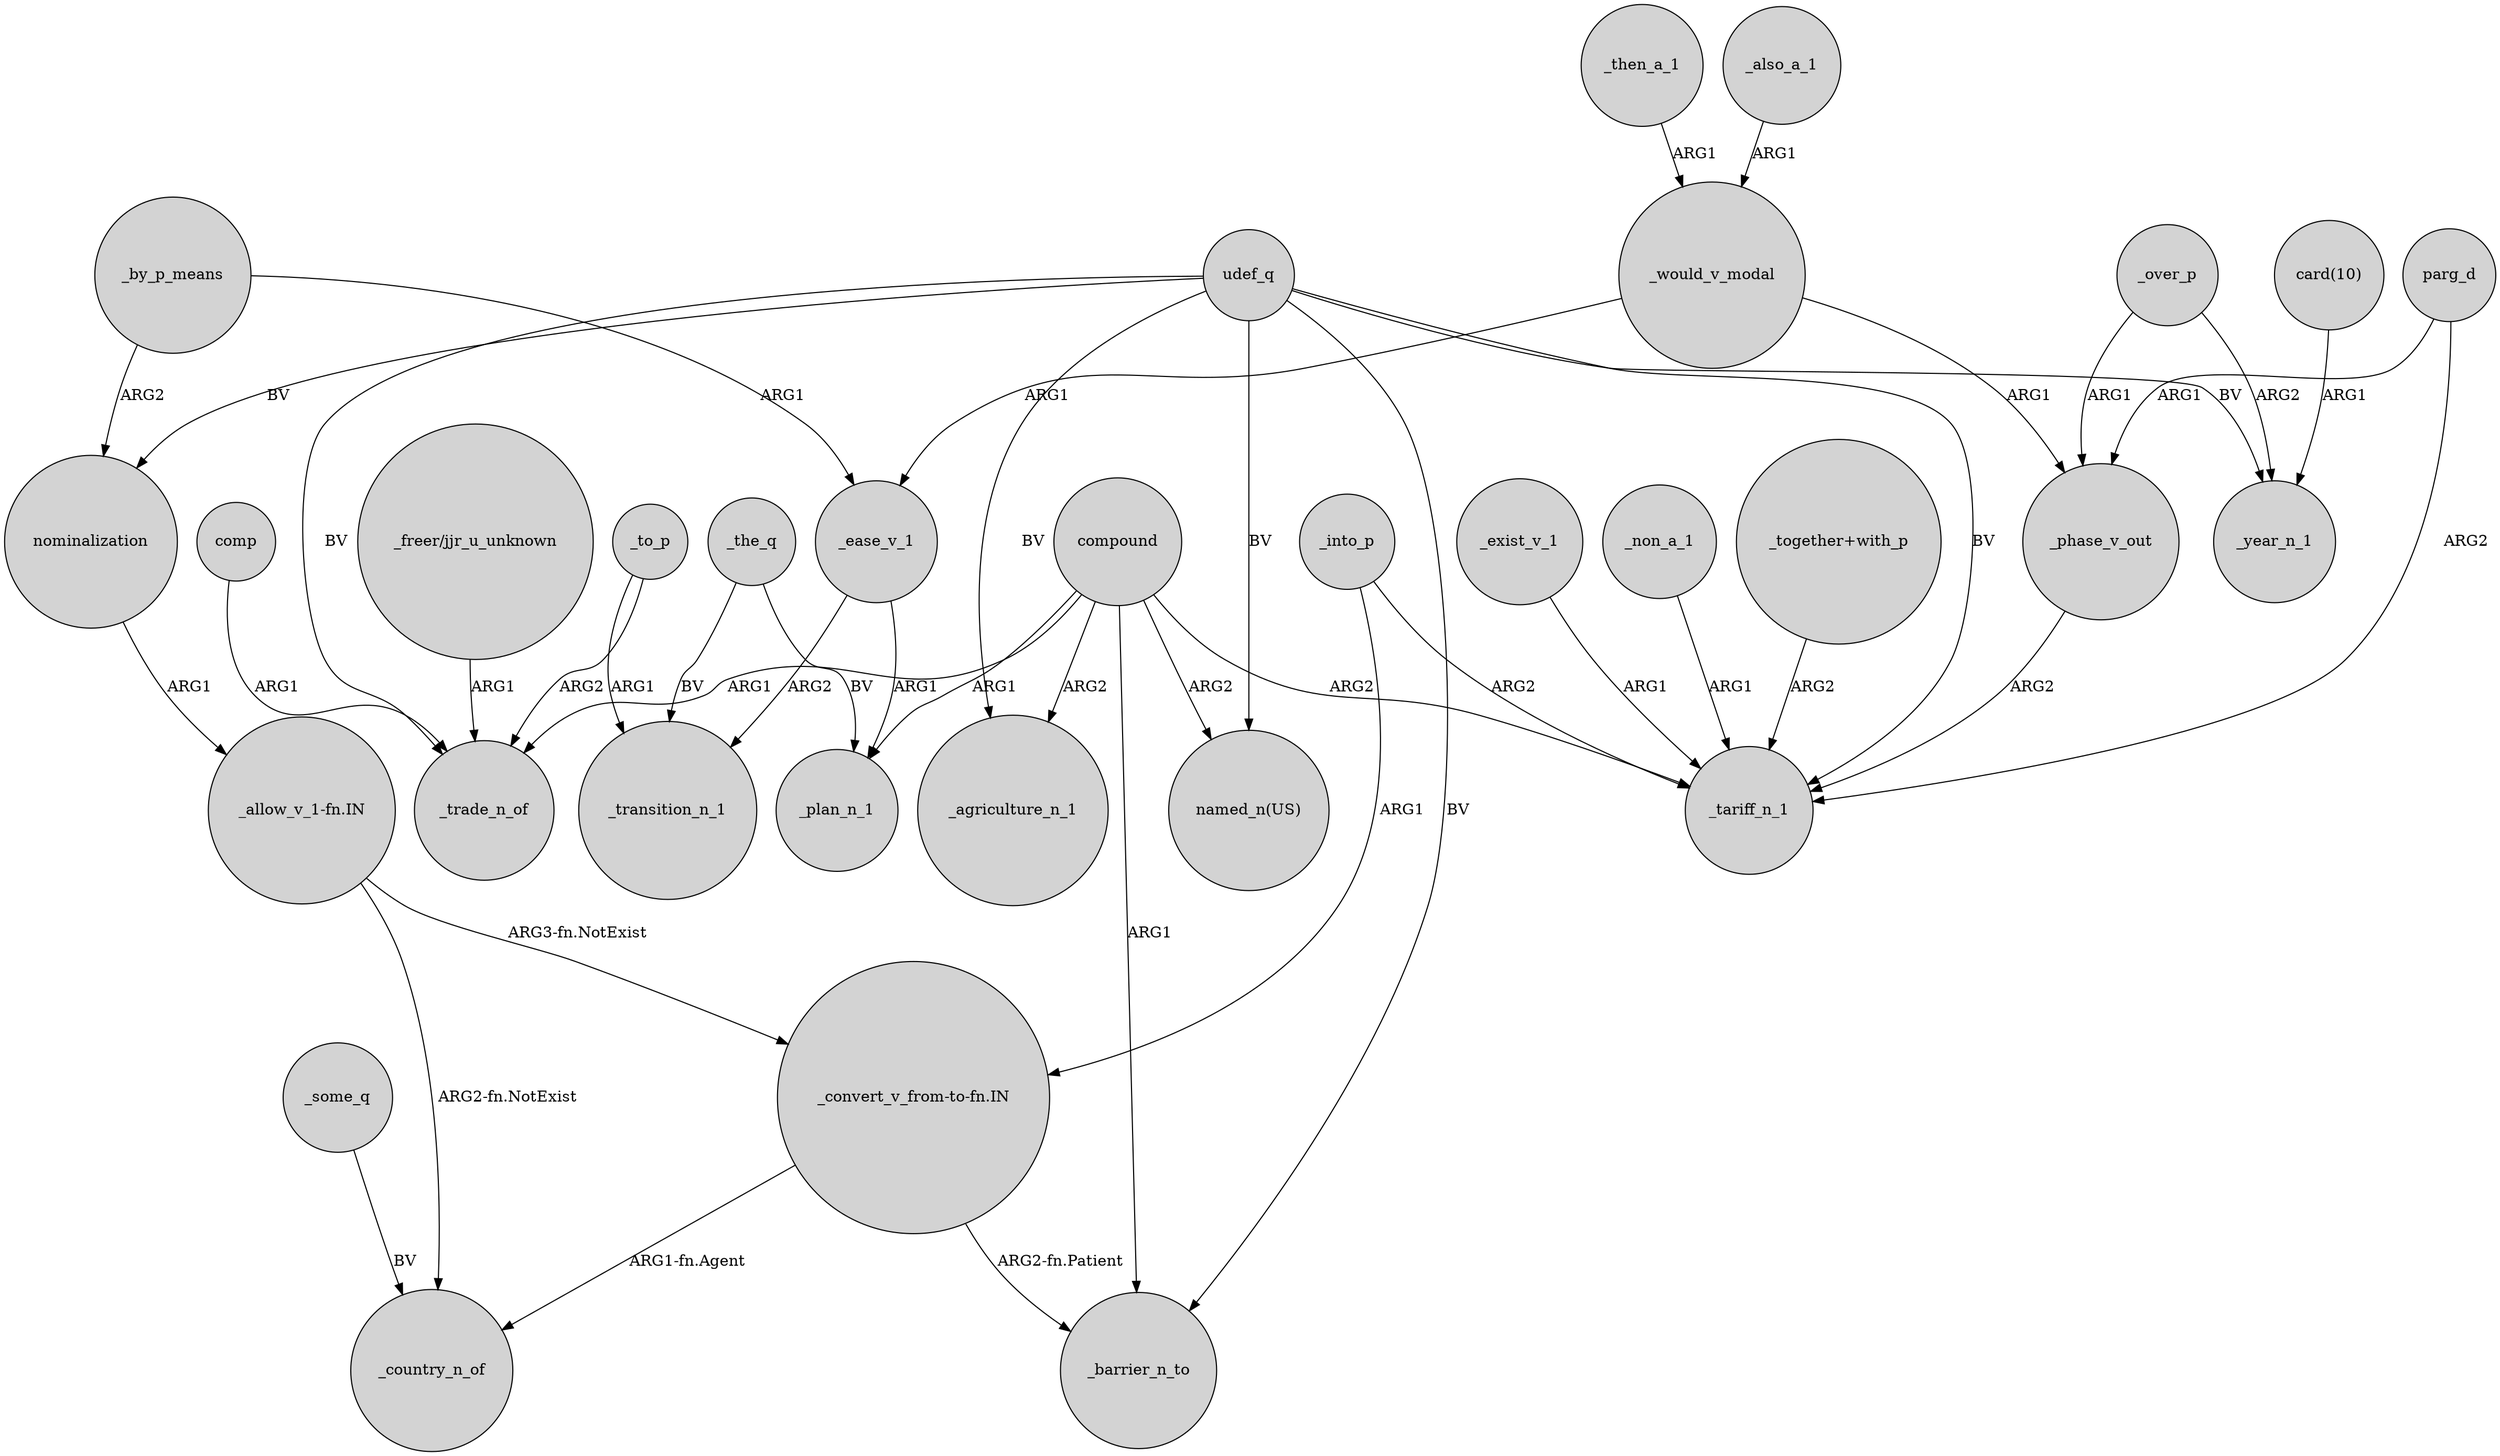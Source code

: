 digraph {
	node [shape=circle style=filled]
	"_allow_v_1-fn.IN" -> "_convert_v_from-to-fn.IN" [label="ARG3-fn.NotExist"]
	udef_q -> _trade_n_of [label=BV]
	udef_q -> "named_n(US)" [label=BV]
	_by_p_means -> nominalization [label=ARG2]
	compound -> _agriculture_n_1 [label=ARG2]
	_by_p_means -> _ease_v_1 [label=ARG1]
	_some_q -> _country_n_of [label=BV]
	compound -> _trade_n_of [label=ARG1]
	_the_q -> _plan_n_1 [label=BV]
	_ease_v_1 -> _plan_n_1 [label=ARG1]
	_to_p -> _transition_n_1 [label=ARG1]
	compound -> _plan_n_1 [label=ARG1]
	"_freer/jjr_u_unknown" -> _trade_n_of [label=ARG1]
	_then_a_1 -> _would_v_modal [label=ARG1]
	_over_p -> _phase_v_out [label=ARG1]
	_phase_v_out -> _tariff_n_1 [label=ARG2]
	compound -> "named_n(US)" [label=ARG2]
	"_convert_v_from-to-fn.IN" -> _country_n_of [label="ARG1-fn.Agent"]
	"card(10)" -> _year_n_1 [label=ARG1]
	udef_q -> _barrier_n_to [label=BV]
	"_convert_v_from-to-fn.IN" -> _barrier_n_to [label="ARG2-fn.Patient"]
	_the_q -> _transition_n_1 [label=BV]
	_also_a_1 -> _would_v_modal [label=ARG1]
	parg_d -> _tariff_n_1 [label=ARG2]
	_exist_v_1 -> _tariff_n_1 [label=ARG1]
	comp -> _trade_n_of [label=ARG1]
	_would_v_modal -> _ease_v_1 [label=ARG1]
	"_allow_v_1-fn.IN" -> _country_n_of [label="ARG2-fn.NotExist"]
	_non_a_1 -> _tariff_n_1 [label=ARG1]
	nominalization -> "_allow_v_1-fn.IN" [label=ARG1]
	parg_d -> _phase_v_out [label=ARG1]
	udef_q -> nominalization [label=BV]
	_would_v_modal -> _phase_v_out [label=ARG1]
	_over_p -> _year_n_1 [label=ARG2]
	udef_q -> _agriculture_n_1 [label=BV]
	udef_q -> _year_n_1 [label=BV]
	"_together+with_p" -> _tariff_n_1 [label=ARG2]
	_to_p -> _trade_n_of [label=ARG2]
	compound -> _barrier_n_to [label=ARG1]
	_ease_v_1 -> _transition_n_1 [label=ARG2]
	_into_p -> _tariff_n_1 [label=ARG2]
	compound -> _tariff_n_1 [label=ARG2]
	udef_q -> _tariff_n_1 [label=BV]
	_into_p -> "_convert_v_from-to-fn.IN" [label=ARG1]
}
